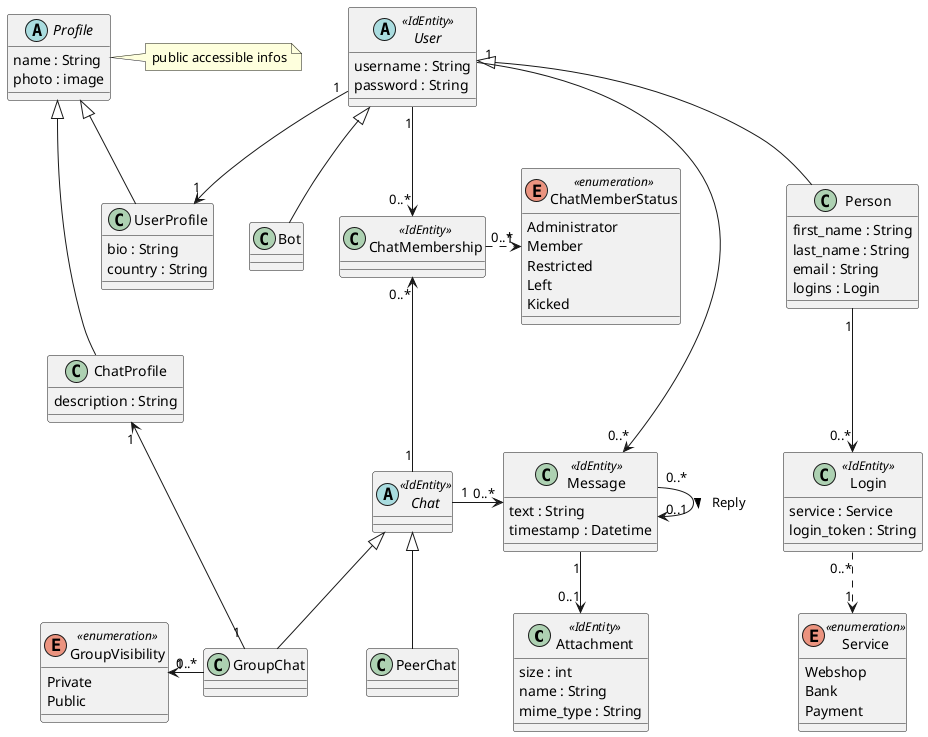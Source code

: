 @startuml chat-domain
' classes in alphabetical order
class Attachment <<IdEntity>> {
    size : int
    name : String
    mime_type : String
}

abstract class Chat <<IdEntity>>

class ChatMembership <<IdEntity>>

enum ChatMemberStatus <<enumeration>> {
    Administrator
    Member
    Restricted
    Left
    Kicked
}

class ChatProfile {
    description : String
}

class GroupChat

enum GroupVisibility <<enumeration>> {
    Private
    Public
}

class Login <<IdEntity>> {
    service : Service
    login_token : String
}

class Message <<IdEntity>> {
    text : String
    timestamp : Datetime
}

class Person {
    first_name : String
    last_name : String
    email : String
    logins : Login
}

class PeerChat

abstract class Profile {
    name : String
    photo : image
}

enum Service <<enumeration>> {
    Webshop
    Bank
    Payment
}

abstract class User <<IdEntity>> {
    username : String
    password : String
}

class UserProfile {
    bio : String
    country : String
}

' Inheritance
'' Profile
Profile <|-- ChatProfile
Profile <|-- UserProfile
'' Chat inheritance
Chat <|-- PeerChat
Chat <|-- GroupChat

'' Person inheritance
User <|-- Person
User <|-- Bot

' Relations
'' to Chat
User "1" --> "0..*" ChatMembership
Chat "1" -up-> "0..*" ChatMembership

'' to Message
User "1" --> "0..*" Message
Chat "1" -right-> "0..*" Message
Message "1" --> "0..1" Attachment
Message "0..*" --> "0..1" Message : Reply >

'' with Enumerations
Login "0..*" ..> "1" Service
ChatMembership "0..*" .right.> "1" ChatMemberStatus
GroupChat "0..*" -left-> "1" GroupVisibility

'' Misc
Person "1" --> "0..*" Login
User "1" --> "1" UserProfile
GroupChat "1" -up-> "1" ChatProfile

note right of Profile: public accessible infos
@enduml
